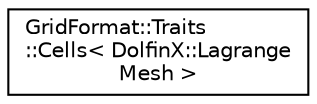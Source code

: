 digraph "Graphical Class Hierarchy"
{
 // LATEX_PDF_SIZE
  edge [fontname="Helvetica",fontsize="10",labelfontname="Helvetica",labelfontsize="10"];
  node [fontname="Helvetica",fontsize="10",shape=record];
  rankdir="LR";
  Node0 [label="GridFormat::Traits\l::Cells\< DolfinX::Lagrange\lMesh \>",height=0.2,width=0.4,color="black", fillcolor="white", style="filled",URL="$structGridFormat_1_1Traits_1_1Cells_3_01DolfinX_1_1LagrangeMesh_01_4.html",tooltip=" "];
}
